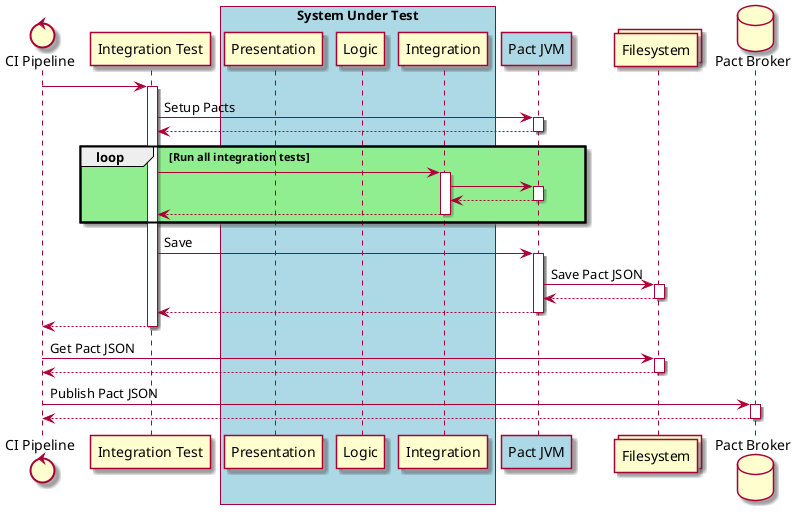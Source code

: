 
@startuml pact-with-pactjvm
skin rose

Control "CI Pipeline" as CI

participant "Integration Test" as IT
box "System Under Test" #LightBlue
    participant "Presentation"
    participant "Logic"
    participant "Integration" as SUT
end box
participant "Pact JVM" as PJVM #LightBlue

Collections "Filesystem" as FS
database "Pact Broker" as BROKER

CI -> IT
activate IT
    IT -> PJVM: Setup Pacts
    activate PJVM
        PJVM --> IT
    deactivate PJVM

    loop #LightGreen Run all integration tests
    IT -> SUT
    activate SUT
        SUT -> PJVM
        activate PJVM
            PJVM --> SUT
        deactivate PJVM
        SUT --> IT
    deactivate SUT
    end

    IT -> PJVM: Save
    activate PJVM
        PJVM -> FS: Save Pact JSON
        activate FS
            FS --> PJVM
        deactivate FS
        PJVM --> IT
    deactivate PJVM

    IT --> CI
deactivate IT

CI -> FS: Get Pact JSON
activate FS
    FS --> CI
deactivate FS

CI -> BROKER: Publish Pact JSON
activate BROKER
    BROKER --> CI
deactivate BROKER
@enduml